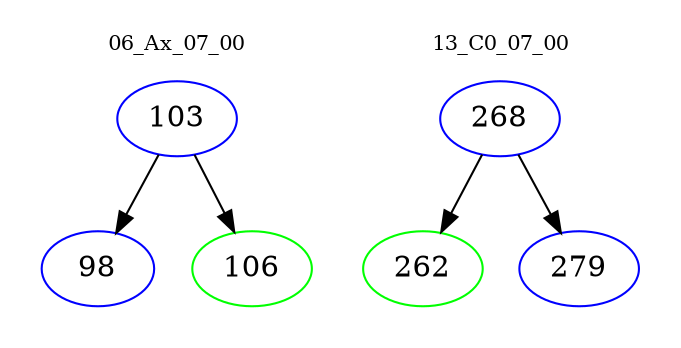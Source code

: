digraph{
subgraph cluster_0 {
color = white
label = "06_Ax_07_00";
fontsize=10;
T0_103 [label="103", color="blue"]
T0_103 -> T0_98 [color="black"]
T0_98 [label="98", color="blue"]
T0_103 -> T0_106 [color="black"]
T0_106 [label="106", color="green"]
}
subgraph cluster_1 {
color = white
label = "13_C0_07_00";
fontsize=10;
T1_268 [label="268", color="blue"]
T1_268 -> T1_262 [color="black"]
T1_262 [label="262", color="green"]
T1_268 -> T1_279 [color="black"]
T1_279 [label="279", color="blue"]
}
}
